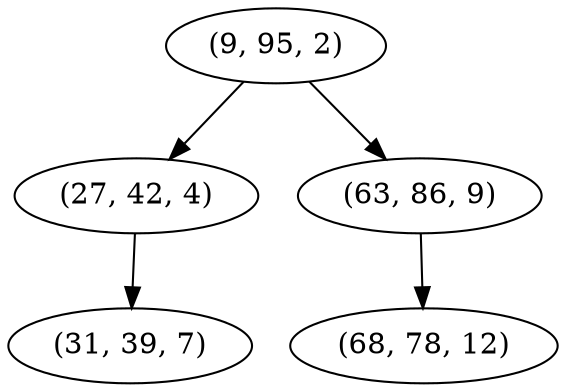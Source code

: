 digraph tree {
    "(9, 95, 2)";
    "(27, 42, 4)";
    "(31, 39, 7)";
    "(63, 86, 9)";
    "(68, 78, 12)";
    "(9, 95, 2)" -> "(27, 42, 4)";
    "(9, 95, 2)" -> "(63, 86, 9)";
    "(27, 42, 4)" -> "(31, 39, 7)";
    "(63, 86, 9)" -> "(68, 78, 12)";
}
